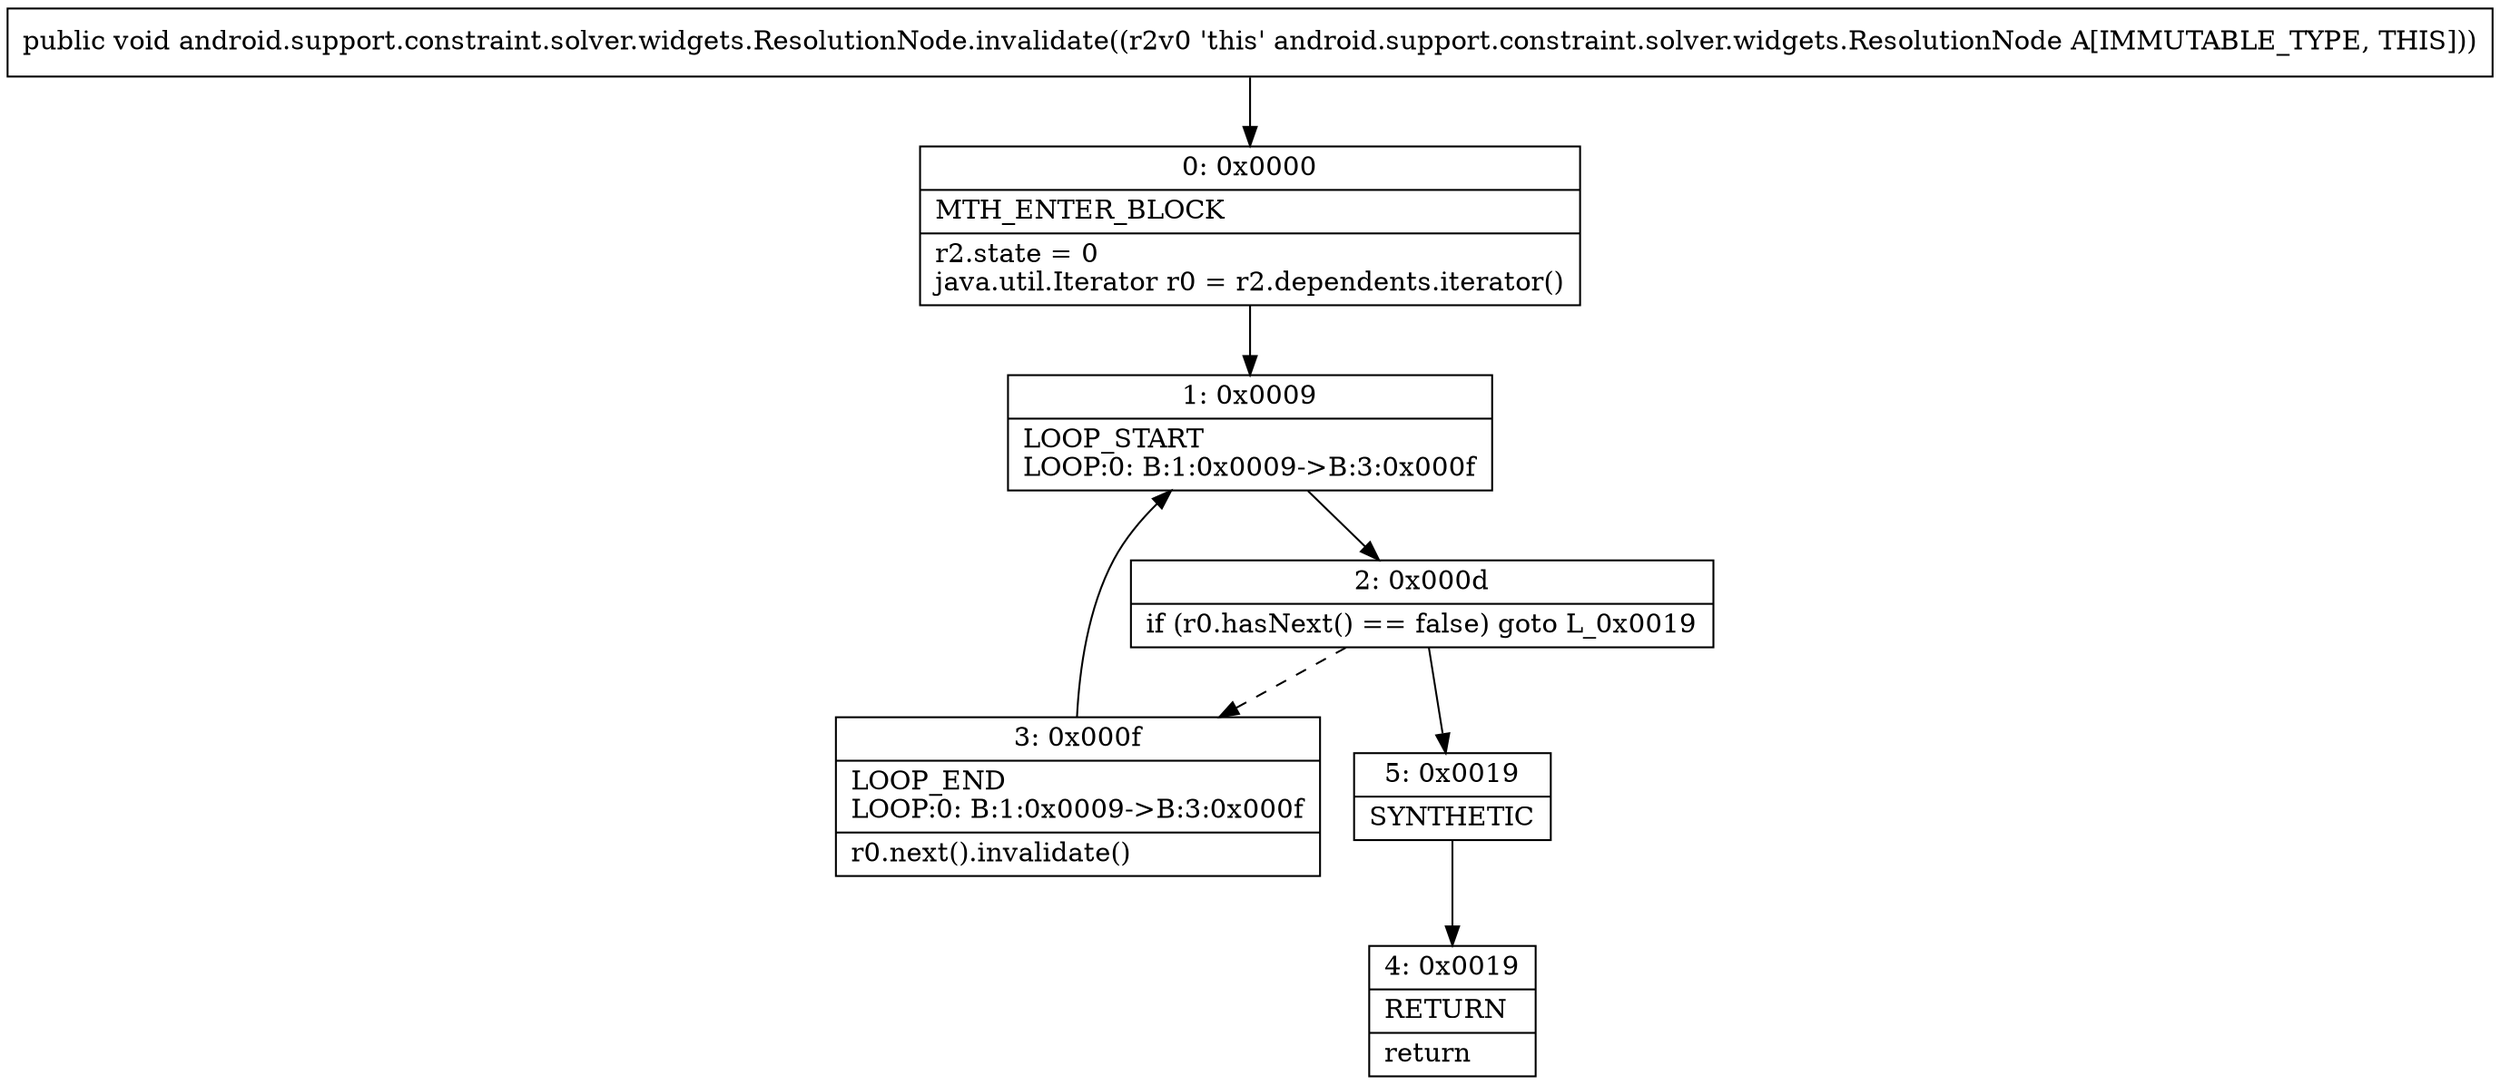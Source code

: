 digraph "CFG forandroid.support.constraint.solver.widgets.ResolutionNode.invalidate()V" {
Node_0 [shape=record,label="{0\:\ 0x0000|MTH_ENTER_BLOCK\l|r2.state = 0\ljava.util.Iterator r0 = r2.dependents.iterator()\l}"];
Node_1 [shape=record,label="{1\:\ 0x0009|LOOP_START\lLOOP:0: B:1:0x0009\-\>B:3:0x000f\l}"];
Node_2 [shape=record,label="{2\:\ 0x000d|if (r0.hasNext() == false) goto L_0x0019\l}"];
Node_3 [shape=record,label="{3\:\ 0x000f|LOOP_END\lLOOP:0: B:1:0x0009\-\>B:3:0x000f\l|r0.next().invalidate()\l}"];
Node_4 [shape=record,label="{4\:\ 0x0019|RETURN\l|return\l}"];
Node_5 [shape=record,label="{5\:\ 0x0019|SYNTHETIC\l}"];
MethodNode[shape=record,label="{public void android.support.constraint.solver.widgets.ResolutionNode.invalidate((r2v0 'this' android.support.constraint.solver.widgets.ResolutionNode A[IMMUTABLE_TYPE, THIS])) }"];
MethodNode -> Node_0;
Node_0 -> Node_1;
Node_1 -> Node_2;
Node_2 -> Node_3[style=dashed];
Node_2 -> Node_5;
Node_3 -> Node_1;
Node_5 -> Node_4;
}

